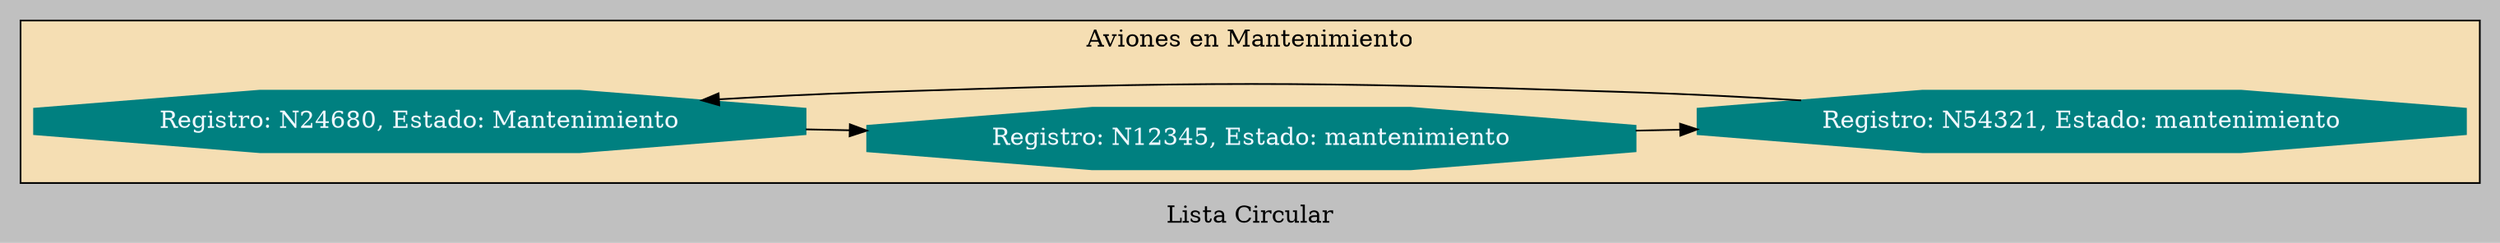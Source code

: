 digraph G { 
rankdir = LR;
label="Lista Circular";bgcolor=grey 
subgraph cluster_top_floor{
bgcolor=wheat; 
label="Aviones en Mantenimiento";
nodo0[ shape=octagon, fontcolor=aliceblue , style=filled,color=teal, label="Registro: N24680, Estado: Mantenimiento"]
nodo1[ shape=octagon, fontcolor=aliceblue , style=filled,color=teal, label="Registro: N12345, Estado: mantenimiento"]
nodo2[ shape=octagon, fontcolor=aliceblue , style=filled,color=teal, label="Registro: N54321, Estado: mantenimiento"]
nodo0 -> nodo1 -> nodo2 -> nodo0;
}
}
